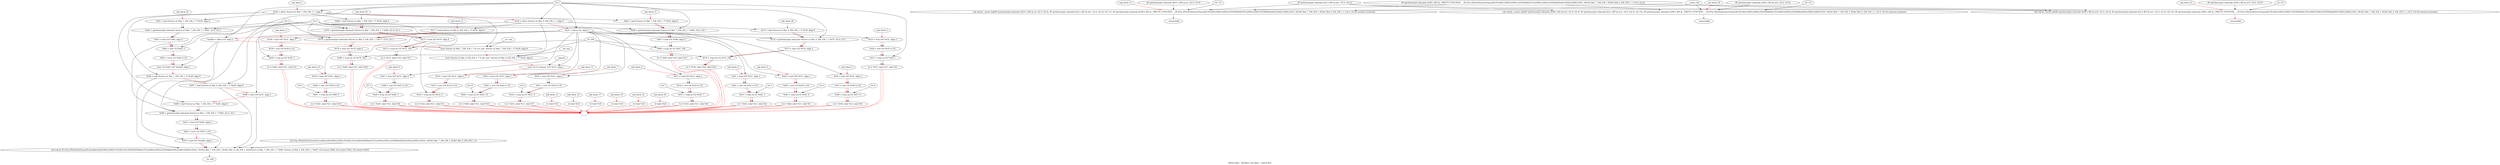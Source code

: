 digraph G {
compound=true
label="Black edges - dataflow, red edges - control flow"
"t29" [label="  %t29 = alloca %struct.xf_Mat_7_256_256_1_*, align 8"]
"t30" [label="  %t30 = alloca %struct.xf_Mat_0_256_256_1_*, align 8"]
"t31" [label="  %t31 = alloca i16, align 2"]
"width" [label="  %width = alloca i16, align 2"]
"_1" [label="  store %struct.xf_Mat_7_256_256_1_* %_src_mat, %struct.xf_Mat_7_256_256_1_** %t29, align 8"]
"_2" [label="  store %struct.xf_Mat_0_256_256_1_* %_dst_mat, %struct.xf_Mat_0_256_256_1_** %t30, align 8"]
"_3" [label="  store i16 %_channel, i16* %t31, align 2"]
"t32" [label="  %t32 = load i16* %t31, align 2"]
"t33" [label="  %t33 = zext i16 %t32 to i32"]
"t34" [label="  %t34 = icmp eq i32 %t33, 0"]
"_4" [label="  br i1 %t34, label %11, label %1"]
"unk_block_1" -> "t29"[color=red]
"i32 1" -> "t29"
"t29" -> "t30"[color=red weight=2]
"i32 1" -> "t30"
"t30" -> "t31"[color=red weight=2]
"i32 1" -> "t31"
"t31" -> "width"[color=red weight=2]
"i32 1" -> "width"
"width" -> "_1"[color=red weight=2]
"_src_mat" -> "_1"
"t29" -> "_1"
"_1" -> "_2"[color=red weight=2]
"_dst_mat" -> "_2"
"t30" -> "_2"
"_2" -> "_3"[color=red weight=2]
"_channel" -> "_3"
"t31" -> "_3"
"_3" -> "t32"[color=red weight=2]
"t31" -> "t32"
"t32" -> "t33"[color=red weight=2]
"t32" -> "t33"
"t33" -> "t34"[color=red weight=2]
"t33" -> "t34"
"i32 0" -> "t34"
"t34" -> "_4"[color=red weight=2]
"t34" -> "_4"
"_4" -> ""[color=red]
"_4" -> ""[color=red]

"t35" [label="  %t35 = load i16* %t31, align 2"]
"t36" [label="  %t36 = zext i16 %t35 to i32"]
"t37" [label="  %t37 = icmp eq i32 %t36, 1"]
"_5" [label="  br i1 %t37, label %11, label %2"]
"unk_block_2" -> "t35"[color=red]
"t31" -> "t35"
"t35" -> "t36"[color=red weight=2]
"t35" -> "t36"
"t36" -> "t37"[color=red weight=2]
"t36" -> "t37"
"i32 1" -> "t37"
"t37" -> "_5"[color=red weight=2]
"t37" -> "_5"
"_5" -> ""[color=red]
"_5" -> ""[color=red]

"t38" [label="  %t38 = load i16* %t31, align 2"]
"t39" [label="  %t39 = zext i16 %t38 to i32"]
"t40" [label="  %t40 = icmp eq i32 %t39, 2"]
"_6" [label="  br i1 %t40, label %11, label %3"]
"unk_block_3" -> "t38"[color=red]
"t31" -> "t38"
"t38" -> "t39"[color=red weight=2]
"t38" -> "t39"
"t39" -> "t40"[color=red weight=2]
"t39" -> "t40"
"i32 2" -> "t40"
"t40" -> "_6"[color=red weight=2]
"t40" -> "_6"
"_6" -> ""[color=red]
"_6" -> ""[color=red]

"t41" [label="  %t41 = load i16* %t31, align 2"]
"t42" [label="  %t42 = zext i16 %t41 to i32"]
"t43" [label="  %t43 = icmp eq i32 %t42, 3"]
"_7" [label="  br i1 %t43, label %11, label %4"]
"unk_block_4" -> "t41"[color=red]
"t31" -> "t41"
"t41" -> "t42"[color=red weight=2]
"t41" -> "t42"
"t42" -> "t43"[color=red weight=2]
"t42" -> "t43"
"i32 3" -> "t43"
"t43" -> "_7"[color=red weight=2]
"t43" -> "_7"
"_7" -> ""[color=red]
"_7" -> ""[color=red]

"t44" [label="  %t44 = load i16* %t31, align 2"]
"t45" [label="  %t45 = zext i16 %t44 to i32"]
"t46" [label="  %t46 = icmp eq i32 %t45, 4"]
"_8" [label="  br i1 %t46, label %11, label %5"]
"unk_block_5" -> "t44"[color=red]
"t31" -> "t44"
"t44" -> "t45"[color=red weight=2]
"t44" -> "t45"
"t45" -> "t46"[color=red weight=2]
"t45" -> "t46"
"i32 4" -> "t46"
"t46" -> "_8"[color=red weight=2]
"t46" -> "_8"
"_8" -> ""[color=red]
"_8" -> ""[color=red]

"t47" [label="  %t47 = load i16* %t31, align 2"]
"t48" [label="  %t48 = zext i16 %t47 to i32"]
"t49" [label="  %t49 = icmp eq i32 %t48, 5"]
"_9" [label="  br i1 %t49, label %11, label %6"]
"unk_block_6" -> "t47"[color=red]
"t31" -> "t47"
"t47" -> "t48"[color=red weight=2]
"t47" -> "t48"
"t48" -> "t49"[color=red weight=2]
"t48" -> "t49"
"i32 5" -> "t49"
"t49" -> "_9"[color=red weight=2]
"t49" -> "_9"
"_9" -> ""[color=red]
"_9" -> ""[color=red]

"t50" [label="  %t50 = load i16* %t31, align 2"]
"t51" [label="  %t51 = zext i16 %t50 to i32"]
"t52" [label="  %t52 = icmp eq i32 %t51, 6"]
"_10" [label="  br i1 %t52, label %11, label %7"]
"unk_block_7" -> "t50"[color=red]
"t31" -> "t50"
"t50" -> "t51"[color=red weight=2]
"t50" -> "t51"
"t51" -> "t52"[color=red weight=2]
"t51" -> "t52"
"i32 6" -> "t52"
"t52" -> "_10"[color=red weight=2]
"t52" -> "_10"
"_10" -> ""[color=red]
"_10" -> ""[color=red]

"t53" [label="  %t53 = load i16* %t31, align 2"]
"t54" [label="  %t54 = zext i16 %t53 to i32"]
"t55" [label="  %t55 = icmp eq i32 %t54, 7"]
"_11" [label="  br i1 %t55, label %11, label %8"]
"unk_block_8" -> "t53"[color=red]
"t31" -> "t53"
"t53" -> "t54"[color=red weight=2]
"t53" -> "t54"
"t54" -> "t55"[color=red weight=2]
"t54" -> "t55"
"i32 7" -> "t55"
"t55" -> "_11"[color=red weight=2]
"t55" -> "_11"
"_11" -> ""[color=red]
"_11" -> ""[color=red]

"t56" [label="  %t56 = load i16* %t31, align 2"]
"t57" [label="  %t57 = zext i16 %t56 to i32"]
"t58" [label="  %t58 = icmp eq i32 %t57, 8"]
"_12" [label="  br i1 %t58, label %11, label %9"]
"unk_block_9" -> "t56"[color=red]
"t31" -> "t56"
"t56" -> "t57"[color=red weight=2]
"t56" -> "t57"
"t57" -> "t58"[color=red weight=2]
"t57" -> "t58"
"i32 8" -> "t58"
"t58" -> "_12"[color=red weight=2]
"t58" -> "_12"
"_12" -> ""[color=red]
"_12" -> ""[color=red]

"t59" [label="  %t59 = load i16* %t31, align 2"]
"t60" [label="  %t60 = zext i16 %t59 to i32"]
"t61" [label="  %t61 = icmp eq i32 %t60, 9"]
"_13" [label="  br i1 %t61, label %11, label %10"]
"unk_block_10" -> "t59"[color=red]
"t31" -> "t59"
"t59" -> "t60"[color=red weight=2]
"t59" -> "t60"
"t60" -> "t61"[color=red weight=2]
"t60" -> "t61"
"i32 9" -> "t61"
"t61" -> "_13"[color=red weight=2]
"t61" -> "_13"
"_13" -> ""[color=red]
"_13" -> ""[color=red]

"t62" [label="  %t62 = load i16* %t31, align 2"]
"t63" [label="  %t63 = zext i16 %t62 to i32"]
"t64" [label="  %t64 = icmp eq i32 %t63, 10"]
"_14" [label="  br i1 %t64, label %11, label %12"]
"unk_block_11" -> "t62"[color=red]
"t31" -> "t62"
"t62" -> "t63"[color=red weight=2]
"t62" -> "t63"
"t63" -> "t64"[color=red weight=2]
"t63" -> "t64"
"i32 10" -> "t64"
"t64" -> "_14"[color=red weight=2]
"t64" -> "_14"
"_14" -> ""[color=red]
"_14" -> ""[color=red]

"_15" [label="  br label %14"]
"unk_block_12" -> "_15"[color=red]
"_15" -> ""[color=red]

"_16" [label="  call void @__assert_fail(i8* getelementptr inbounds ([431 x i8]* @.str, i32 0, i32 0), i8* getelementptr inbounds ([23 x i8]* @.str1, i32 0, i32 0), i32 131, i8* getelementptr inbounds ([189 x i8]* @__PRETTY_FUNCTION__._ZL107p_ZN2xf14extractChannelILi7ELi0ELi256ELi256ELi1EEER3MatILi7ELi256ELi256ELi1EER3MatILi0ELi256ELi256ELi1EEt_1R19xf_Mat_7_256_256_1_R19xf_Mat_0_256_256_1_t, i32 0, i32 0)) noreturn nounwind"]
"_17" [label="  unreachable"]
"unk_block_13" -> "_16"[color=red]
"i8* getelementptr inbounds ([431 x i8]* @.str, i32 0, i32 0)" -> "_16"
"i8* getelementptr inbounds ([23 x i8]* @.str1, i32 0, i32 0)" -> "_16"
"i32 131" -> "_16"
"i8* getelementptr inbounds ([189 x i8]* @__PRETTY_FUNCTION__._ZL107p_ZN2xf14extractChannelILi7ELi0ELi256ELi256ELi1EEER3MatILi7ELi256ELi256ELi1EER3MatILi0ELi256ELi256ELi1EEt_1R19xf_Mat_7_256_256_1_R19xf_Mat_0_256_256_1_t, i32 0, i32 0)" -> "_16"
"__assert_fail" -> "_16"
"_16" -> "_17"[color=red weight=2]

"_18" [label="  br label %14"]
"unk_block_14" -> "_18"[color=red]
"_18" -> ""[color=red]

"t65" [label="  %t65 = load %struct.xf_Mat_7_256_256_1_** %t29, align 8"]
"t66" [label="  %t66 = getelementptr inbounds %struct.xf_Mat_7_256_256_1_* %t65, i32 0, i32 1"]
"t67" [label="  %t67 = load i32* %t66, align 4"]
"t68" [label="  %t68 = icmp sle i32 %t67, 256"]
"_19" [label="  br i1 %t68, label %15, label %17"]
"unk_block_15" -> "t65"[color=red]
"t29" -> "t65"
"t65" -> "t66"[color=red weight=2]
"t65" -> "t66"
"i32 0" -> "t66"
"i32 1" -> "t66"
"t66" -> "t67"[color=red weight=2]
"t66" -> "t67"
"t67" -> "t68"[color=red weight=2]
"t67" -> "t68"
"i32 256" -> "t68"
"t68" -> "_19"[color=red weight=2]
"t68" -> "_19"
"_19" -> ""[color=red]
"_19" -> ""[color=red]

"t69" [label="  %t69 = load %struct.xf_Mat_7_256_256_1_** %t29, align 8"]
"t70" [label="  %t70 = getelementptr inbounds %struct.xf_Mat_7_256_256_1_* %t69, i32 0, i32 2"]
"t71" [label="  %t71 = load i32* %t70, align 4"]
"t72" [label="  %t72 = icmp sle i32 %t71, 256"]
"_20" [label="  br i1 %t72, label %16, label %17"]
"unk_block_16" -> "t69"[color=red]
"t29" -> "t69"
"t69" -> "t70"[color=red weight=2]
"t69" -> "t70"
"i32 0" -> "t70"
"i32 2" -> "t70"
"t70" -> "t71"[color=red weight=2]
"t70" -> "t71"
"t71" -> "t72"[color=red weight=2]
"t71" -> "t72"
"i32 256" -> "t72"
"t72" -> "_20"[color=red weight=2]
"t72" -> "_20"
"_20" -> ""[color=red]
"_20" -> ""[color=red]

"_21" [label="  br label %19"]
"unk_block_17" -> "_21"[color=red]
"_21" -> ""[color=red]

"_22" [label="  call void @__assert_fail(i8* getelementptr inbounds ([108 x i8]* @.str2, i32 0, i32 0), i8* getelementptr inbounds ([23 x i8]* @.str1, i32 0, i32 0), i32 132, i8* getelementptr inbounds ([189 x i8]* @__PRETTY_FUNCTION__._ZL107p_ZN2xf14extractChannelILi7ELi0ELi256ELi256ELi1EEER3MatILi7ELi256ELi256ELi1EER3MatILi0ELi256ELi256ELi1EEt_1R19xf_Mat_7_256_256_1_R19xf_Mat_0_256_256_1_t, i32 0, i32 0)) noreturn nounwind"]
"_23" [label="  unreachable"]
"unk_block_18" -> "_22"[color=red]
"i8* getelementptr inbounds ([108 x i8]* @.str2, i32 0, i32 0)" -> "_22"
"i8* getelementptr inbounds ([23 x i8]* @.str1, i32 0, i32 0)" -> "_22"
"i32 132" -> "_22"
"i8* getelementptr inbounds ([189 x i8]* @__PRETTY_FUNCTION__._ZL107p_ZN2xf14extractChannelILi7ELi0ELi256ELi256ELi1EEER3MatILi7ELi256ELi256ELi1EER3MatILi0ELi256ELi256ELi1EEt_1R19xf_Mat_7_256_256_1_R19xf_Mat_0_256_256_1_t, i32 0, i32 0)" -> "_22"
"__assert_fail" -> "_22"
"_22" -> "_23"[color=red weight=2]

"_24" [label="  br label %19"]
"unk_block_19" -> "_24"[color=red]
"_24" -> ""[color=red]

"t73" [label="  %t73 = load %struct.xf_Mat_0_256_256_1_** %t30, align 8"]
"t74" [label="  %t74 = getelementptr inbounds %struct.xf_Mat_0_256_256_1_* %t73, i32 0, i32 1"]
"t75" [label="  %t75 = load i32* %t74, align 4"]
"t76" [label="  %t76 = icmp sle i32 %t75, 256"]
"_25" [label="  br i1 %t76, label %20, label %22"]
"unk_block_20" -> "t73"[color=red]
"t30" -> "t73"
"t73" -> "t74"[color=red weight=2]
"t73" -> "t74"
"i32 0" -> "t74"
"i32 1" -> "t74"
"t74" -> "t75"[color=red weight=2]
"t74" -> "t75"
"t75" -> "t76"[color=red weight=2]
"t75" -> "t76"
"i32 256" -> "t76"
"t76" -> "_25"[color=red weight=2]
"t76" -> "_25"
"_25" -> ""[color=red]
"_25" -> ""[color=red]

"t77" [label="  %t77 = load %struct.xf_Mat_0_256_256_1_** %t30, align 8"]
"t78" [label="  %t78 = getelementptr inbounds %struct.xf_Mat_0_256_256_1_* %t77, i32 0, i32 2"]
"t79" [label="  %t79 = load i32* %t78, align 4"]
"t80" [label="  %t80 = icmp sle i32 %t79, 256"]
"_26" [label="  br i1 %t80, label %21, label %22"]
"unk_block_21" -> "t77"[color=red]
"t30" -> "t77"
"t77" -> "t78"[color=red weight=2]
"t77" -> "t78"
"i32 0" -> "t78"
"i32 2" -> "t78"
"t78" -> "t79"[color=red weight=2]
"t78" -> "t79"
"t79" -> "t80"[color=red weight=2]
"t79" -> "t80"
"i32 256" -> "t80"
"t80" -> "_26"[color=red weight=2]
"t80" -> "_26"
"_26" -> ""[color=red]
"_26" -> ""[color=red]

"_27" [label="  br label %24"]
"unk_block_22" -> "_27"[color=red]
"_27" -> ""[color=red]

"_28" [label="  call void @__assert_fail(i8* getelementptr inbounds ([108 x i8]* @.str3, i32 0, i32 0), i8* getelementptr inbounds ([23 x i8]* @.str1, i32 0, i32 0), i32 133, i8* getelementptr inbounds ([189 x i8]* @__PRETTY_FUNCTION__._ZL107p_ZN2xf14extractChannelILi7ELi0ELi256ELi256ELi1EEER3MatILi7ELi256ELi256ELi1EER3MatILi0ELi256ELi256ELi1EEt_1R19xf_Mat_7_256_256_1_R19xf_Mat_0_256_256_1_t, i32 0, i32 0)) noreturn nounwind"]
"_29" [label="  unreachable"]
"unk_block_23" -> "_28"[color=red]
"i8* getelementptr inbounds ([108 x i8]* @.str3, i32 0, i32 0)" -> "_28"
"i8* getelementptr inbounds ([23 x i8]* @.str1, i32 0, i32 0)" -> "_28"
"i32 133" -> "_28"
"i8* getelementptr inbounds ([189 x i8]* @__PRETTY_FUNCTION__._ZL107p_ZN2xf14extractChannelILi7ELi0ELi256ELi256ELi1EEER3MatILi7ELi256ELi256ELi1EER3MatILi0ELi256ELi256ELi1EEt_1R19xf_Mat_7_256_256_1_R19xf_Mat_0_256_256_1_t, i32 0, i32 0)" -> "_28"
"__assert_fail" -> "_28"
"_28" -> "_29"[color=red weight=2]

"_30" [label="  br label %24"]
"unk_block_24" -> "_30"[color=red]
"_30" -> ""[color=red]

"t81" [label="  %t81 = load %struct.xf_Mat_7_256_256_1_** %t29, align 8"]
"t82" [label="  %t82 = getelementptr inbounds %struct.xf_Mat_7_256_256_1_* %t81, i32 0, i32 2"]
"t83" [label="  %t83 = load i32* %t82, align 4"]
"t84" [label="  %t84 = ashr i32 %t83, 0"]
"t85" [label="  %t85 = trunc i32 %t84 to i16"]
"_31" [label="  store i16 %t85, i16* %width, align 2"]
"t86" [label="  %t86 = load %struct.xf_Mat_7_256_256_1_** %t29, align 8"]
"t87" [label="  %t87 = load %struct.xf_Mat_0_256_256_1_** %t30, align 8"]
"t88" [label="  %t88 = load i16* %t31, align 2"]
"t89" [label="  %t89 = load %struct.xf_Mat_7_256_256_1_** %t29, align 8"]
"t90" [label="  %t90 = getelementptr inbounds %struct.xf_Mat_7_256_256_1_* %t89, i32 0, i32 1"]
"t91" [label="  %t91 = load i32* %t90, align 4"]
"t92" [label="  %t92 = trunc i32 %t91 to i16"]
"t93" [label="  %t93 = load i16* %width, align 2"]
"_32" [label="  call void @_ZL123p_ZN2xf22xfChannelExtractKernelILi256ELi256ELi7ELi0ELi1ELi256EEER3MatILi7ELi256ELi256ELi1EER3MatILi0ELi256ELi256ELi1EEttt_1R19xf_Mat_7_256_256_1_R19xf_Mat_0_256_256_1_ttt(%struct.xf_Mat_7_256_256_1_* %t86, %struct.xf_Mat_0_256_256_1_* %t87, i16 zeroext %t88, i16 zeroext %t92, i16 zeroext %t93)"]
"_33" [label="  ret void"]
"unk_block_25" -> "t81"[color=red]
"t29" -> "t81"
"t81" -> "t82"[color=red weight=2]
"t81" -> "t82"
"i32 0" -> "t82"
"i32 2" -> "t82"
"t82" -> "t83"[color=red weight=2]
"t82" -> "t83"
"t83" -> "t84"[color=red weight=2]
"t83" -> "t84"
"i32 0" -> "t84"
"t84" -> "t85"[color=red weight=2]
"t84" -> "t85"
"t85" -> "_31"[color=red weight=2]
"t85" -> "_31"
"width" -> "_31"
"_31" -> "t86"[color=red weight=2]
"t29" -> "t86"
"t86" -> "t87"[color=red weight=2]
"t30" -> "t87"
"t87" -> "t88"[color=red weight=2]
"t31" -> "t88"
"t88" -> "t89"[color=red weight=2]
"t29" -> "t89"
"t89" -> "t90"[color=red weight=2]
"t89" -> "t90"
"i32 0" -> "t90"
"i32 1" -> "t90"
"t90" -> "t91"[color=red weight=2]
"t90" -> "t91"
"t91" -> "t92"[color=red weight=2]
"t91" -> "t92"
"t92" -> "t93"[color=red weight=2]
"width" -> "t93"
"t93" -> "_32"[color=red weight=2]
"t86" -> "_32"
"t87" -> "_32"
"t88" -> "_32"
"t92" -> "_32"
"t93" -> "_32"
"_ZL123p_ZN2xf22xfChannelExtractKernelILi256ELi256ELi7ELi0ELi1ELi256EEER3MatILi7ELi256ELi256ELi1EER3MatILi0ELi256ELi256ELi1EEttt_1R19xf_Mat_7_256_256_1_R19xf_Mat_0_256_256_1_ttt" -> "_32"
"_32" -> "_33"[color=red weight=2]

}
